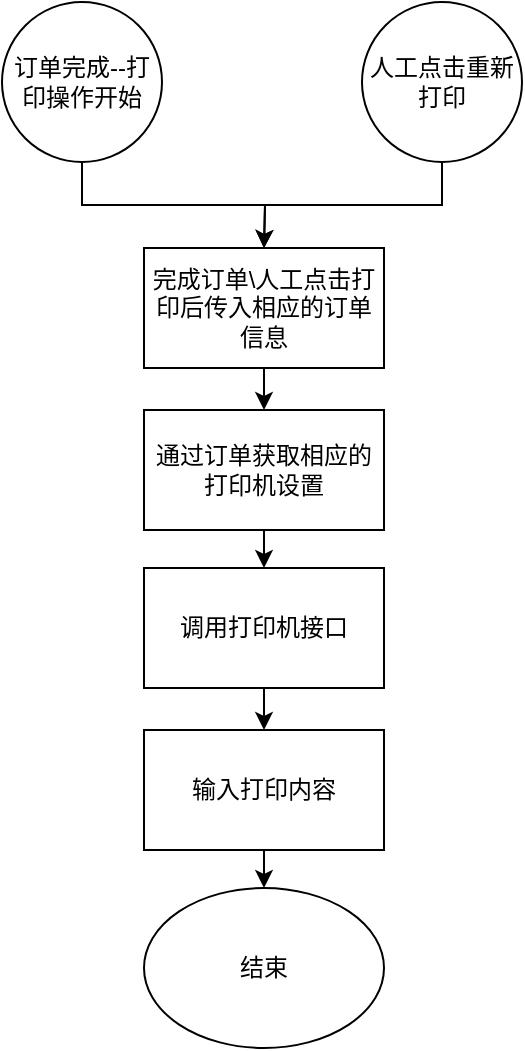 <mxfile version="24.0.7" type="github">
  <diagram id="C5RBs43oDa-KdzZeNtuy" name="Page-1">
    <mxGraphModel dx="1434" dy="1971" grid="1" gridSize="10" guides="1" tooltips="1" connect="1" arrows="1" fold="1" page="1" pageScale="1" pageWidth="827" pageHeight="1169" math="0" shadow="0">
      <root>
        <mxCell id="WIyWlLk6GJQsqaUBKTNV-0" />
        <mxCell id="WIyWlLk6GJQsqaUBKTNV-1" parent="WIyWlLk6GJQsqaUBKTNV-0" />
        <mxCell id="OuUOsVnNCCR98XtKE276-1" style="edgeStyle=orthogonalEdgeStyle;rounded=0;orthogonalLoop=1;jettySize=auto;html=1;exitX=0.5;exitY=1;exitDx=0;exitDy=0;" edge="1" parent="WIyWlLk6GJQsqaUBKTNV-1" source="OuUOsVnNCCR98XtKE276-0">
          <mxGeometry relative="1" as="geometry">
            <mxPoint x="220" y="80" as="targetPoint" />
          </mxGeometry>
        </mxCell>
        <mxCell id="OuUOsVnNCCR98XtKE276-0" value="订单完成--打印操作开始" style="ellipse;whiteSpace=wrap;html=1;aspect=fixed;" vertex="1" parent="WIyWlLk6GJQsqaUBKTNV-1">
          <mxGeometry x="89" y="-43" width="80" height="80" as="geometry" />
        </mxCell>
        <mxCell id="OuUOsVnNCCR98XtKE276-9" style="edgeStyle=orthogonalEdgeStyle;rounded=0;orthogonalLoop=1;jettySize=auto;html=1;exitX=0.5;exitY=1;exitDx=0;exitDy=0;" edge="1" parent="WIyWlLk6GJQsqaUBKTNV-1" source="OuUOsVnNCCR98XtKE276-2" target="OuUOsVnNCCR98XtKE276-6">
          <mxGeometry relative="1" as="geometry" />
        </mxCell>
        <mxCell id="OuUOsVnNCCR98XtKE276-2" value="完成订单\人工点击打印后传入相应的订单信息" style="rounded=0;whiteSpace=wrap;html=1;" vertex="1" parent="WIyWlLk6GJQsqaUBKTNV-1">
          <mxGeometry x="160" y="80" width="120" height="60" as="geometry" />
        </mxCell>
        <mxCell id="OuUOsVnNCCR98XtKE276-5" style="edgeStyle=orthogonalEdgeStyle;rounded=0;orthogonalLoop=1;jettySize=auto;html=1;exitX=0.5;exitY=1;exitDx=0;exitDy=0;" edge="1" parent="WIyWlLk6GJQsqaUBKTNV-1" source="OuUOsVnNCCR98XtKE276-3">
          <mxGeometry relative="1" as="geometry">
            <mxPoint x="220" y="80" as="targetPoint" />
          </mxGeometry>
        </mxCell>
        <mxCell id="OuUOsVnNCCR98XtKE276-3" value="人工点击重新打印" style="ellipse;whiteSpace=wrap;html=1;aspect=fixed;" vertex="1" parent="WIyWlLk6GJQsqaUBKTNV-1">
          <mxGeometry x="269" y="-43" width="80" height="80" as="geometry" />
        </mxCell>
        <mxCell id="OuUOsVnNCCR98XtKE276-20" style="edgeStyle=orthogonalEdgeStyle;rounded=0;orthogonalLoop=1;jettySize=auto;html=1;exitX=0.5;exitY=1;exitDx=0;exitDy=0;entryX=0.5;entryY=0;entryDx=0;entryDy=0;" edge="1" parent="WIyWlLk6GJQsqaUBKTNV-1" source="OuUOsVnNCCR98XtKE276-6" target="OuUOsVnNCCR98XtKE276-19">
          <mxGeometry relative="1" as="geometry" />
        </mxCell>
        <mxCell id="OuUOsVnNCCR98XtKE276-6" value="通过订单获取相应的打印机设置" style="rounded=0;whiteSpace=wrap;html=1;" vertex="1" parent="WIyWlLk6GJQsqaUBKTNV-1">
          <mxGeometry x="160" y="161" width="120" height="60" as="geometry" />
        </mxCell>
        <mxCell id="OuUOsVnNCCR98XtKE276-15" style="edgeStyle=orthogonalEdgeStyle;rounded=0;orthogonalLoop=1;jettySize=auto;html=1;exitX=0.5;exitY=1;exitDx=0;exitDy=0;entryX=0.5;entryY=0;entryDx=0;entryDy=0;" edge="1" parent="WIyWlLk6GJQsqaUBKTNV-1" source="OuUOsVnNCCR98XtKE276-10" target="OuUOsVnNCCR98XtKE276-14">
          <mxGeometry relative="1" as="geometry" />
        </mxCell>
        <mxCell id="OuUOsVnNCCR98XtKE276-10" value="输入打印内容" style="whiteSpace=wrap;html=1;" vertex="1" parent="WIyWlLk6GJQsqaUBKTNV-1">
          <mxGeometry x="160" y="321" width="120" height="60" as="geometry" />
        </mxCell>
        <mxCell id="OuUOsVnNCCR98XtKE276-14" value="结束" style="ellipse;whiteSpace=wrap;html=1;" vertex="1" parent="WIyWlLk6GJQsqaUBKTNV-1">
          <mxGeometry x="160" y="400" width="120" height="80" as="geometry" />
        </mxCell>
        <mxCell id="OuUOsVnNCCR98XtKE276-21" style="edgeStyle=orthogonalEdgeStyle;rounded=0;orthogonalLoop=1;jettySize=auto;html=1;exitX=0.5;exitY=1;exitDx=0;exitDy=0;" edge="1" parent="WIyWlLk6GJQsqaUBKTNV-1" source="OuUOsVnNCCR98XtKE276-19" target="OuUOsVnNCCR98XtKE276-10">
          <mxGeometry relative="1" as="geometry" />
        </mxCell>
        <mxCell id="OuUOsVnNCCR98XtKE276-19" value="调用打印机接口" style="whiteSpace=wrap;html=1;" vertex="1" parent="WIyWlLk6GJQsqaUBKTNV-1">
          <mxGeometry x="160" y="240" width="120" height="60" as="geometry" />
        </mxCell>
      </root>
    </mxGraphModel>
  </diagram>
</mxfile>
